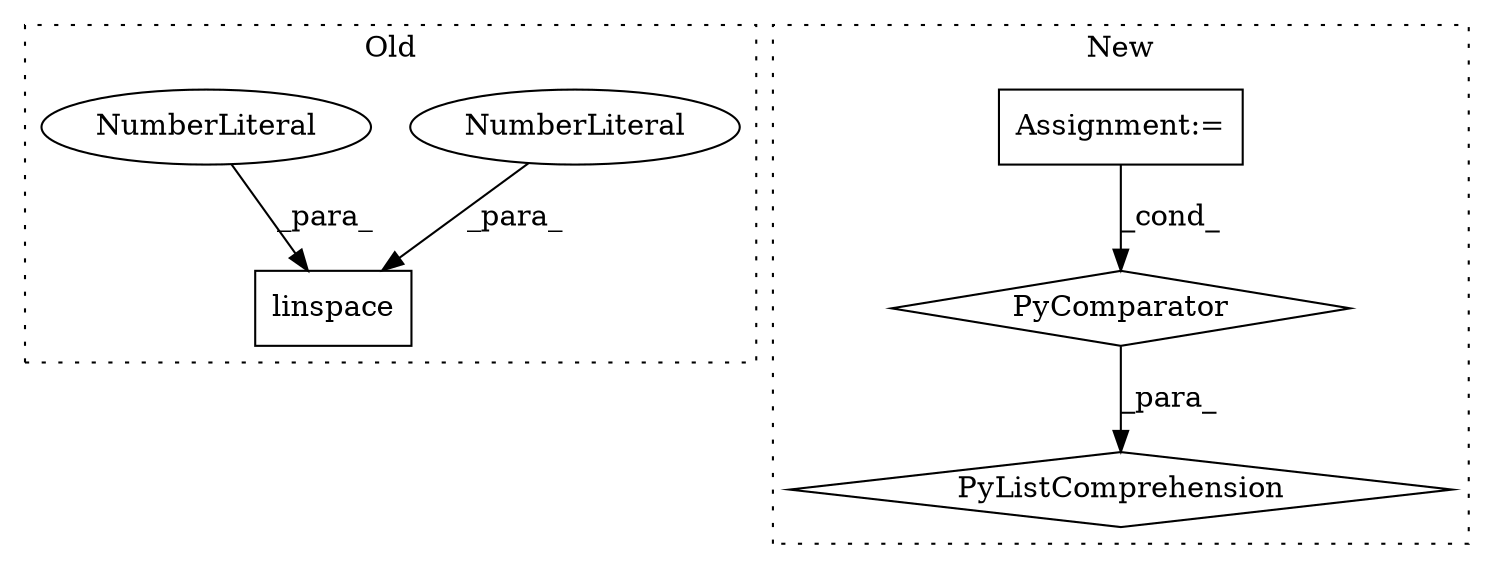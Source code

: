 digraph G {
subgraph cluster0 {
1 [label="linspace" a="32" s="1385,1406" l="9,1" shape="box"];
5 [label="NumberLiteral" a="34" s="1403" l="3" shape="ellipse"];
6 [label="NumberLiteral" a="34" s="1399" l="3" shape="ellipse"];
label = "Old";
style="dotted";
}
subgraph cluster1 {
2 [label="PyComparator" a="113" s="1553" l="22" shape="diamond"];
3 [label="Assignment:=" a="7" s="640" l="1" shape="box"];
4 [label="PyListComprehension" a="109" s="1475" l="108" shape="diamond"];
label = "New";
style="dotted";
}
2 -> 4 [label="_para_"];
3 -> 2 [label="_cond_"];
5 -> 1 [label="_para_"];
6 -> 1 [label="_para_"];
}